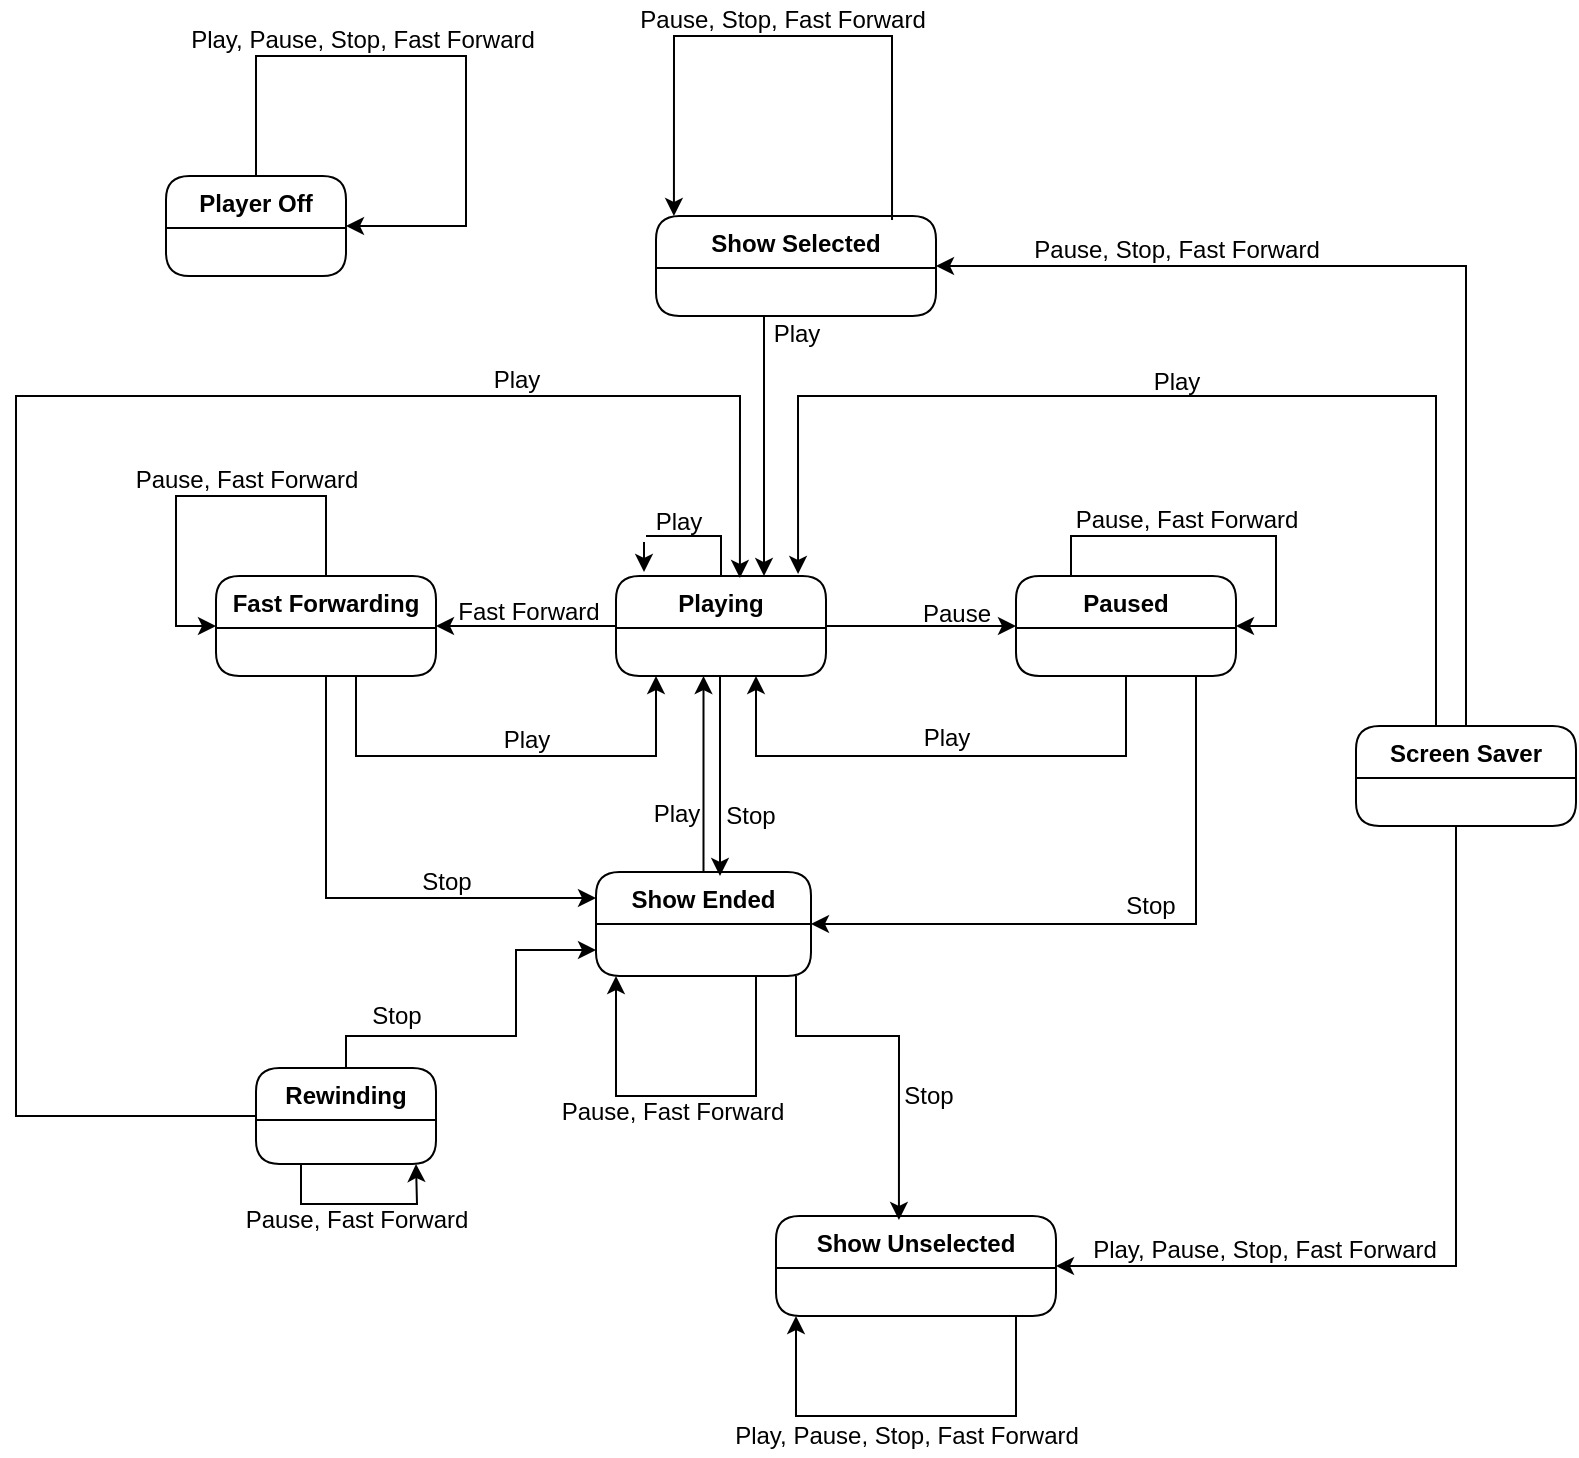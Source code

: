 <mxfile version="15.5.1" type="device"><diagram id="6embKdVxSWDO9ONCcD7Y" name="Page-1"><mxGraphModel dx="1422" dy="762" grid="1" gridSize="10" guides="1" tooltips="1" connect="1" arrows="1" fold="1" page="1" pageScale="1" pageWidth="850" pageHeight="1100" math="0" shadow="0"><root><mxCell id="0"/><mxCell id="1" parent="0"/><mxCell id="TQtSB4xgyItKO7pelrYY-26" style="edgeStyle=orthogonalEdgeStyle;rounded=0;orthogonalLoop=1;jettySize=auto;html=1;entryX=0;entryY=0.5;entryDx=0;entryDy=0;" parent="1" source="TQtSB4xgyItKO7pelrYY-13" target="TQtSB4xgyItKO7pelrYY-20" edge="1"><mxGeometry relative="1" as="geometry"/></mxCell><mxCell id="TQtSB4xgyItKO7pelrYY-32" style="edgeStyle=orthogonalEdgeStyle;rounded=0;orthogonalLoop=1;jettySize=auto;html=1;" parent="1" source="TQtSB4xgyItKO7pelrYY-13" edge="1"><mxGeometry relative="1" as="geometry"><mxPoint x="392" y="530" as="targetPoint"/></mxGeometry></mxCell><mxCell id="TQtSB4xgyItKO7pelrYY-38" style="edgeStyle=orthogonalEdgeStyle;rounded=0;orthogonalLoop=1;jettySize=auto;html=1;entryX=1;entryY=0.5;entryDx=0;entryDy=0;" parent="1" source="TQtSB4xgyItKO7pelrYY-13" target="TQtSB4xgyItKO7pelrYY-17" edge="1"><mxGeometry relative="1" as="geometry"/></mxCell><mxCell id="TQtSB4xgyItKO7pelrYY-13" value="Playing" style="swimlane;fontStyle=1;childLayout=stackLayout;horizontal=1;startSize=26;fillColor=none;horizontalStack=0;resizeParent=1;resizeParentMax=0;resizeLast=0;collapsible=0;marginBottom=0;shadow=0;comic=0;strokeWidth=1;rounded=1;swimlaneLine=1;dropTarget=1;" parent="1" vertex="1"><mxGeometry x="340" y="380" width="105" height="50" as="geometry"/></mxCell><mxCell id="TQtSB4xgyItKO7pelrYY-40" style="edgeStyle=orthogonalEdgeStyle;rounded=0;orthogonalLoop=1;jettySize=auto;html=1;entryX=0;entryY=0.25;entryDx=0;entryDy=0;" parent="1" source="TQtSB4xgyItKO7pelrYY-17" target="TQtSB4xgyItKO7pelrYY-24" edge="1"><mxGeometry relative="1" as="geometry"><Array as="points"><mxPoint x="195" y="541"/></Array></mxGeometry></mxCell><mxCell id="TQtSB4xgyItKO7pelrYY-52" style="edgeStyle=orthogonalEdgeStyle;rounded=0;orthogonalLoop=1;jettySize=auto;html=1;" parent="1" source="TQtSB4xgyItKO7pelrYY-17" edge="1"><mxGeometry relative="1" as="geometry"><mxPoint x="360" y="430" as="targetPoint"/><Array as="points"><mxPoint x="210" y="470"/><mxPoint x="360" y="470"/><mxPoint x="360" y="430"/></Array></mxGeometry></mxCell><mxCell id="TQtSB4xgyItKO7pelrYY-17" value="Fast Forwarding" style="swimlane;fontStyle=1;childLayout=stackLayout;horizontal=1;startSize=26;fillColor=none;horizontalStack=0;resizeParent=1;resizeParentMax=0;resizeLast=0;collapsible=0;marginBottom=0;shadow=0;comic=0;strokeWidth=1;rounded=1;swimlaneLine=1;dropTarget=1;" parent="1" vertex="1"><mxGeometry x="140" y="380" width="110" height="50" as="geometry"/></mxCell><mxCell id="TQtSB4xgyItKO7pelrYY-18" value="Player Off" style="swimlane;fontStyle=1;childLayout=stackLayout;horizontal=1;startSize=26;fillColor=none;horizontalStack=0;resizeParent=1;resizeParentMax=0;resizeLast=0;collapsible=0;marginBottom=0;shadow=0;comic=0;strokeWidth=1;rounded=1;swimlaneLine=1;dropTarget=1;" parent="1" vertex="1"><mxGeometry x="115" y="180" width="90" height="50" as="geometry"/></mxCell><mxCell id="TQtSB4xgyItKO7pelrYY-77" style="edgeStyle=orthogonalEdgeStyle;rounded=0;orthogonalLoop=1;jettySize=auto;html=1;entryX=0.59;entryY=0.02;entryDx=0;entryDy=0;entryPerimeter=0;" parent="1" source="TQtSB4xgyItKO7pelrYY-19" target="TQtSB4xgyItKO7pelrYY-13" edge="1"><mxGeometry relative="1" as="geometry"><Array as="points"><mxPoint x="40" y="650"/><mxPoint x="40" y="290"/><mxPoint x="402" y="290"/></Array></mxGeometry></mxCell><mxCell id="TQtSB4xgyItKO7pelrYY-81" style="edgeStyle=orthogonalEdgeStyle;rounded=0;orthogonalLoop=1;jettySize=auto;html=1;entryX=0;entryY=0.75;entryDx=0;entryDy=0;exitX=0.5;exitY=0;exitDx=0;exitDy=0;" parent="1" source="TQtSB4xgyItKO7pelrYY-19" target="TQtSB4xgyItKO7pelrYY-24" edge="1"><mxGeometry relative="1" as="geometry"><Array as="points"><mxPoint x="205" y="610"/><mxPoint x="290" y="610"/><mxPoint x="290" y="567"/></Array></mxGeometry></mxCell><mxCell id="TQtSB4xgyItKO7pelrYY-83" style="edgeStyle=orthogonalEdgeStyle;rounded=0;orthogonalLoop=1;jettySize=auto;html=1;exitX=0.25;exitY=1;exitDx=0;exitDy=0;" parent="1" source="TQtSB4xgyItKO7pelrYY-19" edge="1"><mxGeometry relative="1" as="geometry"><mxPoint x="240" y="674" as="targetPoint"/></mxGeometry></mxCell><mxCell id="TQtSB4xgyItKO7pelrYY-19" value="Rewinding" style="swimlane;fontStyle=1;childLayout=stackLayout;horizontal=1;startSize=26;fillColor=none;horizontalStack=0;resizeParent=1;resizeParentMax=0;resizeLast=0;collapsible=0;marginBottom=0;shadow=0;comic=0;strokeWidth=1;rounded=1;swimlaneLine=1;dropTarget=1;" parent="1" vertex="1"><mxGeometry x="160" y="626" width="90" height="48" as="geometry"/></mxCell><mxCell id="TQtSB4xgyItKO7pelrYY-34" style="edgeStyle=orthogonalEdgeStyle;rounded=0;orthogonalLoop=1;jettySize=auto;html=1;entryX=1;entryY=0.5;entryDx=0;entryDy=0;" parent="1" source="TQtSB4xgyItKO7pelrYY-20" target="TQtSB4xgyItKO7pelrYY-24" edge="1"><mxGeometry relative="1" as="geometry"><Array as="points"><mxPoint x="630" y="554"/></Array></mxGeometry></mxCell><mxCell id="TQtSB4xgyItKO7pelrYY-48" style="edgeStyle=orthogonalEdgeStyle;rounded=0;orthogonalLoop=1;jettySize=auto;html=1;" parent="1" source="TQtSB4xgyItKO7pelrYY-20" edge="1"><mxGeometry relative="1" as="geometry"><mxPoint x="410" y="430" as="targetPoint"/><Array as="points"><mxPoint x="595" y="470"/><mxPoint x="410" y="470"/></Array></mxGeometry></mxCell><mxCell id="TQtSB4xgyItKO7pelrYY-20" value="Paused" style="swimlane;fontStyle=1;childLayout=stackLayout;horizontal=1;startSize=26;fillColor=none;horizontalStack=0;resizeParent=1;resizeParentMax=0;resizeLast=0;collapsible=0;marginBottom=0;shadow=0;comic=0;strokeWidth=1;rounded=1;swimlaneLine=1;dropTarget=1;" parent="1" vertex="1"><mxGeometry x="540" y="380" width="110" height="50" as="geometry"/></mxCell><mxCell id="TQtSB4xgyItKO7pelrYY-75" style="edgeStyle=orthogonalEdgeStyle;rounded=0;orthogonalLoop=1;jettySize=auto;html=1;" parent="1" edge="1"><mxGeometry relative="1" as="geometry"><mxPoint x="430" y="750" as="targetPoint"/><mxPoint x="540" y="750" as="sourcePoint"/><Array as="points"><mxPoint x="540" y="800"/><mxPoint x="430" y="800"/></Array></mxGeometry></mxCell><mxCell id="TQtSB4xgyItKO7pelrYY-22" value="Show Unselected" style="swimlane;fontStyle=1;childLayout=stackLayout;horizontal=1;startSize=26;fillColor=none;horizontalStack=0;resizeParent=1;resizeParentMax=0;resizeLast=0;collapsible=0;marginBottom=0;shadow=0;comic=0;strokeWidth=1;rounded=1;swimlaneLine=1;dropTarget=1;" parent="1" vertex="1"><mxGeometry x="420" y="700" width="140" height="50" as="geometry"/></mxCell><mxCell id="TQtSB4xgyItKO7pelrYY-28" style="edgeStyle=orthogonalEdgeStyle;rounded=0;orthogonalLoop=1;jettySize=auto;html=1;" parent="1" edge="1"><mxGeometry relative="1" as="geometry"><mxPoint x="414" y="380" as="targetPoint"/><Array as="points"><mxPoint x="414" y="380"/></Array><mxPoint x="414" y="250" as="sourcePoint"/></mxGeometry></mxCell><mxCell id="TQtSB4xgyItKO7pelrYY-23" value="Show Selected" style="swimlane;fontStyle=1;childLayout=stackLayout;horizontal=1;startSize=26;fillColor=none;horizontalStack=0;resizeParent=1;resizeParentMax=0;resizeLast=0;collapsible=0;marginBottom=0;shadow=0;comic=0;strokeWidth=1;rounded=1;swimlaneLine=1;dropTarget=1;" parent="1" vertex="1"><mxGeometry x="360" y="200" width="140" height="50" as="geometry"/></mxCell><mxCell id="TQtSB4xgyItKO7pelrYY-36" style="edgeStyle=orthogonalEdgeStyle;rounded=0;orthogonalLoop=1;jettySize=auto;html=1;entryX=0.439;entryY=0.04;entryDx=0;entryDy=0;entryPerimeter=0;" parent="1" source="TQtSB4xgyItKO7pelrYY-24" target="TQtSB4xgyItKO7pelrYY-22" edge="1"><mxGeometry relative="1" as="geometry"><Array as="points"><mxPoint x="430" y="610"/><mxPoint x="482" y="610"/></Array></mxGeometry></mxCell><mxCell id="TQtSB4xgyItKO7pelrYY-54" style="edgeStyle=orthogonalEdgeStyle;rounded=0;orthogonalLoop=1;jettySize=auto;html=1;" parent="1" source="TQtSB4xgyItKO7pelrYY-24" edge="1"><mxGeometry relative="1" as="geometry"><mxPoint x="383.75" y="430" as="targetPoint"/></mxGeometry></mxCell><mxCell id="TQtSB4xgyItKO7pelrYY-63" style="edgeStyle=orthogonalEdgeStyle;rounded=0;orthogonalLoop=1;jettySize=auto;html=1;" parent="1" source="TQtSB4xgyItKO7pelrYY-24" edge="1"><mxGeometry relative="1" as="geometry"><mxPoint x="340" y="580" as="targetPoint"/><Array as="points"><mxPoint x="410" y="640"/><mxPoint x="340" y="640"/></Array></mxGeometry></mxCell><mxCell id="TQtSB4xgyItKO7pelrYY-24" value="Show Ended" style="swimlane;fontStyle=1;childLayout=stackLayout;horizontal=1;startSize=26;fillColor=none;horizontalStack=0;resizeParent=1;resizeParentMax=0;resizeLast=0;collapsible=0;marginBottom=0;shadow=0;comic=0;strokeWidth=1;rounded=1;swimlaneLine=1;dropTarget=1;" parent="1" vertex="1"><mxGeometry x="330" y="528" width="107.5" height="52" as="geometry"/></mxCell><mxCell id="TQtSB4xgyItKO7pelrYY-42" style="edgeStyle=orthogonalEdgeStyle;rounded=0;orthogonalLoop=1;jettySize=auto;html=1;entryX=1;entryY=0.5;entryDx=0;entryDy=0;" parent="1" target="TQtSB4xgyItKO7pelrYY-23" edge="1"><mxGeometry relative="1" as="geometry"><mxPoint x="765" y="455" as="sourcePoint"/><Array as="points"><mxPoint x="765" y="225"/></Array></mxGeometry></mxCell><mxCell id="TQtSB4xgyItKO7pelrYY-70" style="edgeStyle=orthogonalEdgeStyle;rounded=0;orthogonalLoop=1;jettySize=auto;html=1;entryX=0.867;entryY=-0.02;entryDx=0;entryDy=0;entryPerimeter=0;" parent="1" target="TQtSB4xgyItKO7pelrYY-13" edge="1"><mxGeometry relative="1" as="geometry"><mxPoint x="750" y="455" as="sourcePoint"/><Array as="points"><mxPoint x="750" y="290"/><mxPoint x="431" y="290"/></Array></mxGeometry></mxCell><mxCell id="J1dPmolW_KwA5vmm-FK8-2" style="edgeStyle=orthogonalEdgeStyle;rounded=0;orthogonalLoop=1;jettySize=auto;html=1;entryX=1;entryY=0.5;entryDx=0;entryDy=0;" edge="1" parent="1" source="TQtSB4xgyItKO7pelrYY-25" target="TQtSB4xgyItKO7pelrYY-22"><mxGeometry relative="1" as="geometry"><Array as="points"><mxPoint x="760" y="725"/></Array></mxGeometry></mxCell><mxCell id="TQtSB4xgyItKO7pelrYY-25" value="Screen Saver" style="swimlane;fontStyle=1;childLayout=stackLayout;horizontal=1;startSize=26;fillColor=none;horizontalStack=0;resizeParent=1;resizeParentMax=0;resizeLast=0;collapsible=0;marginBottom=0;shadow=0;comic=0;strokeWidth=1;rounded=1;swimlaneLine=1;dropTarget=1;" parent="1" vertex="1"><mxGeometry x="710" y="455" width="110" height="50" as="geometry"/></mxCell><mxCell id="TQtSB4xgyItKO7pelrYY-27" value="Pause" style="text;html=1;align=center;verticalAlign=middle;resizable=0;points=[];autosize=1;strokeColor=none;fillColor=none;" parent="1" vertex="1"><mxGeometry x="485" y="389" width="50" height="20" as="geometry"/></mxCell><mxCell id="TQtSB4xgyItKO7pelrYY-33" value="&lt;div&gt;Stop&lt;/div&gt;" style="text;html=1;align=center;verticalAlign=middle;resizable=0;points=[];autosize=1;strokeColor=none;fillColor=none;" parent="1" vertex="1"><mxGeometry x="386.5" y="490" width="40" height="20" as="geometry"/></mxCell><mxCell id="TQtSB4xgyItKO7pelrYY-35" value="&lt;div&gt;Stop&lt;/div&gt;" style="text;html=1;align=center;verticalAlign=middle;resizable=0;points=[];autosize=1;strokeColor=none;fillColor=none;" parent="1" vertex="1"><mxGeometry x="587" y="535" width="40" height="20" as="geometry"/></mxCell><mxCell id="TQtSB4xgyItKO7pelrYY-37" value="&lt;div&gt;Stop&lt;/div&gt;" style="text;html=1;align=center;verticalAlign=middle;resizable=0;points=[];autosize=1;strokeColor=none;fillColor=none;" parent="1" vertex="1"><mxGeometry x="476" y="630" width="40" height="20" as="geometry"/></mxCell><mxCell id="TQtSB4xgyItKO7pelrYY-39" value="&lt;div&gt;Fast Forward&lt;/div&gt;" style="text;html=1;align=center;verticalAlign=middle;resizable=0;points=[];autosize=1;strokeColor=none;fillColor=none;" parent="1" vertex="1"><mxGeometry x="251" y="388" width="90" height="20" as="geometry"/></mxCell><mxCell id="TQtSB4xgyItKO7pelrYY-41" value="&lt;div&gt;Stop&lt;br&gt;&lt;/div&gt;" style="text;html=1;align=center;verticalAlign=middle;resizable=0;points=[];autosize=1;strokeColor=none;fillColor=none;" parent="1" vertex="1"><mxGeometry x="235" y="523" width="40" height="20" as="geometry"/></mxCell><mxCell id="TQtSB4xgyItKO7pelrYY-43" value="Pause, Stop, Fast Forward" style="text;html=1;align=center;verticalAlign=middle;resizable=0;points=[];autosize=1;strokeColor=none;fillColor=none;" parent="1" vertex="1"><mxGeometry x="540" y="207" width="160" height="20" as="geometry"/></mxCell><mxCell id="TQtSB4xgyItKO7pelrYY-45" value="Play, Pause, Stop, Fast Forward" style="text;html=1;align=center;verticalAlign=middle;resizable=0;points=[];autosize=1;strokeColor=none;fillColor=none;" parent="1" vertex="1"><mxGeometry x="569" y="707" width="190" height="20" as="geometry"/></mxCell><mxCell id="TQtSB4xgyItKO7pelrYY-51" value="&lt;div&gt;Play&lt;/div&gt;" style="text;html=1;align=center;verticalAlign=middle;resizable=0;points=[];autosize=1;strokeColor=none;fillColor=none;" parent="1" vertex="1"><mxGeometry x="485" y="451" width="40" height="20" as="geometry"/></mxCell><mxCell id="TQtSB4xgyItKO7pelrYY-53" value="&lt;div&gt;Play&lt;/div&gt;" style="text;html=1;align=center;verticalAlign=middle;resizable=0;points=[];autosize=1;strokeColor=none;fillColor=none;" parent="1" vertex="1"><mxGeometry x="275" y="452" width="40" height="20" as="geometry"/></mxCell><mxCell id="TQtSB4xgyItKO7pelrYY-55" value="&lt;div&gt;Play&lt;/div&gt;" style="text;html=1;align=center;verticalAlign=middle;resizable=0;points=[];autosize=1;strokeColor=none;fillColor=none;" parent="1" vertex="1"><mxGeometry x="350" y="489" width="40" height="20" as="geometry"/></mxCell><mxCell id="TQtSB4xgyItKO7pelrYY-57" value="&lt;div&gt;Play&lt;/div&gt;" style="text;html=1;align=center;verticalAlign=middle;resizable=0;points=[];autosize=1;strokeColor=none;fillColor=none;" parent="1" vertex="1"><mxGeometry x="600" y="273" width="40" height="20" as="geometry"/></mxCell><mxCell id="TQtSB4xgyItKO7pelrYY-58" style="edgeStyle=orthogonalEdgeStyle;rounded=0;orthogonalLoop=1;jettySize=auto;html=1;entryX=1;entryY=0.5;entryDx=0;entryDy=0;exitX=0.25;exitY=0;exitDx=0;exitDy=0;" parent="1" source="TQtSB4xgyItKO7pelrYY-20" target="TQtSB4xgyItKO7pelrYY-20" edge="1"><mxGeometry relative="1" as="geometry"/></mxCell><mxCell id="TQtSB4xgyItKO7pelrYY-59" value="&lt;div&gt;Pause, Fast Forward&lt;/div&gt;" style="text;html=1;align=center;verticalAlign=middle;resizable=0;points=[];autosize=1;strokeColor=none;fillColor=none;" parent="1" vertex="1"><mxGeometry x="560" y="342" width="130" height="20" as="geometry"/></mxCell><mxCell id="TQtSB4xgyItKO7pelrYY-61" style="edgeStyle=orthogonalEdgeStyle;rounded=0;orthogonalLoop=1;jettySize=auto;html=1;entryX=0;entryY=0.5;entryDx=0;entryDy=0;" parent="1" source="TQtSB4xgyItKO7pelrYY-17" target="TQtSB4xgyItKO7pelrYY-17" edge="1"><mxGeometry relative="1" as="geometry"><Array as="points"><mxPoint x="195" y="340"/><mxPoint x="120" y="340"/><mxPoint x="120" y="405"/></Array></mxGeometry></mxCell><mxCell id="TQtSB4xgyItKO7pelrYY-62" value="Pause, Fast Forward" style="text;html=1;align=center;verticalAlign=middle;resizable=0;points=[];autosize=1;strokeColor=none;fillColor=none;" parent="1" vertex="1"><mxGeometry x="90" y="322" width="130" height="20" as="geometry"/></mxCell><mxCell id="TQtSB4xgyItKO7pelrYY-64" value="Pause, Fast Forward" style="text;html=1;align=center;verticalAlign=middle;resizable=0;points=[];autosize=1;strokeColor=none;fillColor=none;" parent="1" vertex="1"><mxGeometry x="303" y="638" width="130" height="20" as="geometry"/></mxCell><mxCell id="TQtSB4xgyItKO7pelrYY-66" style="edgeStyle=orthogonalEdgeStyle;rounded=0;orthogonalLoop=1;jettySize=auto;html=1;entryX=0.133;entryY=-0.04;entryDx=0;entryDy=0;entryPerimeter=0;startArrow=none;" parent="1" source="TQtSB4xgyItKO7pelrYY-68" target="TQtSB4xgyItKO7pelrYY-13" edge="1"><mxGeometry relative="1" as="geometry"><Array as="points"><mxPoint x="354" y="378"/><mxPoint x="354" y="378"/></Array></mxGeometry></mxCell><mxCell id="TQtSB4xgyItKO7pelrYY-29" value="&lt;div&gt;Play&lt;/div&gt;" style="text;html=1;align=center;verticalAlign=middle;resizable=0;points=[];autosize=1;strokeColor=none;fillColor=none;" parent="1" vertex="1"><mxGeometry x="410" y="249" width="40" height="20" as="geometry"/></mxCell><mxCell id="TQtSB4xgyItKO7pelrYY-68" value="&lt;div&gt;Play&lt;/div&gt;" style="text;html=1;align=center;verticalAlign=middle;resizable=0;points=[];autosize=1;strokeColor=none;fillColor=none;" parent="1" vertex="1"><mxGeometry x="351" y="343" width="40" height="20" as="geometry"/></mxCell><mxCell id="TQtSB4xgyItKO7pelrYY-69" value="" style="edgeStyle=orthogonalEdgeStyle;rounded=0;orthogonalLoop=1;jettySize=auto;html=1;endArrow=none;" parent="1" source="TQtSB4xgyItKO7pelrYY-13" edge="1"><mxGeometry relative="1" as="geometry"><mxPoint x="392.5" y="380" as="sourcePoint"/><mxPoint x="355" y="360" as="targetPoint"/><Array as="points"><mxPoint x="393" y="360"/></Array></mxGeometry></mxCell><mxCell id="TQtSB4xgyItKO7pelrYY-71" style="edgeStyle=orthogonalEdgeStyle;rounded=0;orthogonalLoop=1;jettySize=auto;html=1;entryX=1;entryY=0.5;entryDx=0;entryDy=0;" parent="1" source="TQtSB4xgyItKO7pelrYY-18" target="TQtSB4xgyItKO7pelrYY-18" edge="1"><mxGeometry relative="1" as="geometry"><Array as="points"><mxPoint x="160" y="120"/><mxPoint x="265" y="120"/><mxPoint x="265" y="205"/></Array></mxGeometry></mxCell><mxCell id="TQtSB4xgyItKO7pelrYY-72" value="Play, Pause, Stop, Fast Forward" style="text;html=1;align=center;verticalAlign=middle;resizable=0;points=[];autosize=1;strokeColor=none;fillColor=none;" parent="1" vertex="1"><mxGeometry x="118" y="102" width="190" height="20" as="geometry"/></mxCell><mxCell id="TQtSB4xgyItKO7pelrYY-73" style="edgeStyle=orthogonalEdgeStyle;rounded=0;orthogonalLoop=1;jettySize=auto;html=1;entryX=0.064;entryY=0;entryDx=0;entryDy=0;entryPerimeter=0;exitX=0.843;exitY=0.04;exitDx=0;exitDy=0;exitPerimeter=0;" parent="1" source="TQtSB4xgyItKO7pelrYY-23" target="TQtSB4xgyItKO7pelrYY-23" edge="1"><mxGeometry relative="1" as="geometry"><Array as="points"><mxPoint x="478" y="110"/><mxPoint x="369" y="110"/></Array></mxGeometry></mxCell><mxCell id="TQtSB4xgyItKO7pelrYY-74" value="Pause, Stop, Fast Forward" style="text;html=1;align=center;verticalAlign=middle;resizable=0;points=[];autosize=1;strokeColor=none;fillColor=none;" parent="1" vertex="1"><mxGeometry x="343" y="92" width="160" height="20" as="geometry"/></mxCell><mxCell id="TQtSB4xgyItKO7pelrYY-76" value="Play, Pause, Stop, Fast Forward" style="text;html=1;align=center;verticalAlign=middle;resizable=0;points=[];autosize=1;strokeColor=none;fillColor=none;" parent="1" vertex="1"><mxGeometry x="390" y="800" width="190" height="20" as="geometry"/></mxCell><mxCell id="TQtSB4xgyItKO7pelrYY-78" value="&lt;div&gt;Play&lt;/div&gt;" style="text;html=1;align=center;verticalAlign=middle;resizable=0;points=[];autosize=1;strokeColor=none;fillColor=none;" parent="1" vertex="1"><mxGeometry x="270" y="272" width="40" height="20" as="geometry"/></mxCell><mxCell id="TQtSB4xgyItKO7pelrYY-82" value="&lt;div&gt;Stop&lt;/div&gt;" style="text;html=1;align=center;verticalAlign=middle;resizable=0;points=[];autosize=1;strokeColor=none;fillColor=none;" parent="1" vertex="1"><mxGeometry x="210" y="590" width="40" height="20" as="geometry"/></mxCell><mxCell id="TQtSB4xgyItKO7pelrYY-84" value="&lt;div&gt;Pause, Fast Forward&lt;/div&gt;" style="text;html=1;align=center;verticalAlign=middle;resizable=0;points=[];autosize=1;strokeColor=none;fillColor=none;" parent="1" vertex="1"><mxGeometry x="145" y="692" width="130" height="20" as="geometry"/></mxCell></root></mxGraphModel></diagram></mxfile>